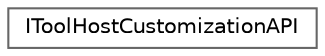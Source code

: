digraph "Graphical Class Hierarchy"
{
 // INTERACTIVE_SVG=YES
 // LATEX_PDF_SIZE
  bgcolor="transparent";
  edge [fontname=Helvetica,fontsize=10,labelfontname=Helvetica,labelfontsize=10];
  node [fontname=Helvetica,fontsize=10,shape=box,height=0.2,width=0.4];
  rankdir="LR";
  Node0 [id="Node000000",label="IToolHostCustomizationAPI",height=0.2,width=0.4,color="grey40", fillcolor="white", style="filled",URL="$d3/deb/classIToolHostCustomizationAPI.html",tooltip="An API (to be stored as a context object) that would allow tools to customize aspects of their hosts'..."];
}
